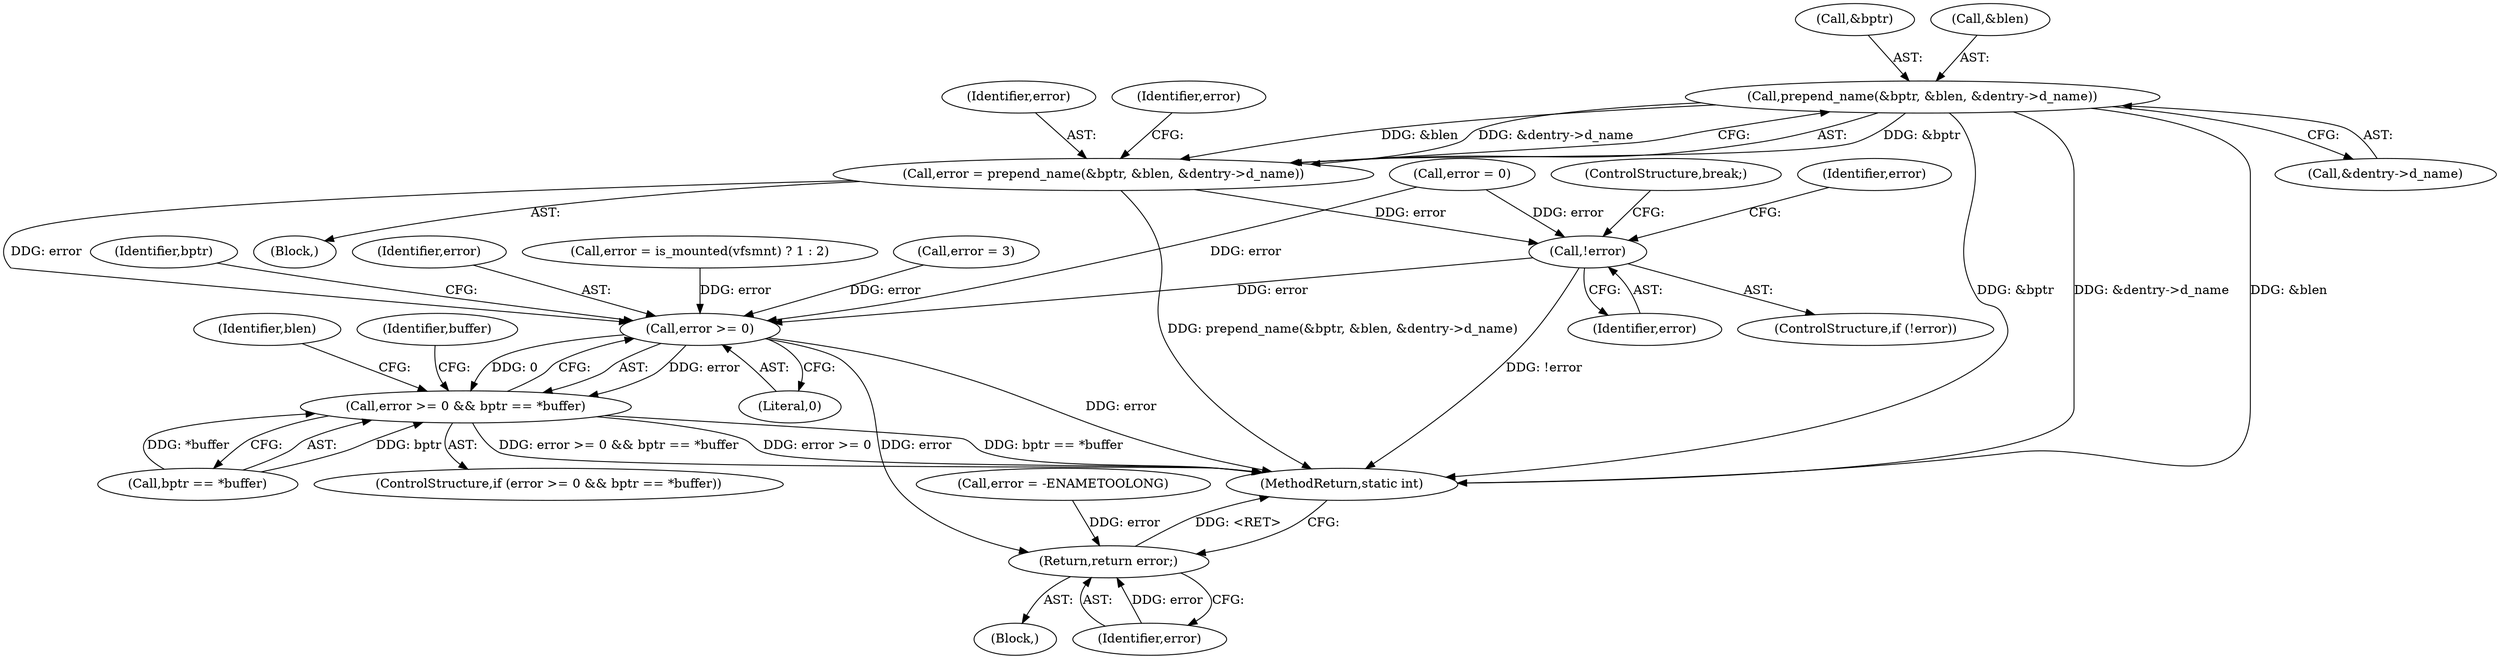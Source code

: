 digraph "0_linux_cde93be45a8a90d8c264c776fab63487b5038a65@pointer" {
"1000255" [label="(Call,prepend_name(&bptr, &blen, &dentry->d_name))"];
"1000253" [label="(Call,error = prepend_name(&bptr, &blen, &dentry->d_name))"];
"1000236" [label="(Call,!error)"];
"1000312" [label="(Call,error >= 0)"];
"1000311" [label="(Call,error >= 0 && bptr == *buffer)"];
"1000343" [label="(Return,return error;)"];
"1000142" [label="(Call,error = 0)"];
"1000260" [label="(Call,&dentry->d_name)"];
"1000254" [label="(Identifier,error)"];
"1000316" [label="(Identifier,bptr)"];
"1000315" [label="(Call,bptr == *buffer)"];
"1000245" [label="(ControlStructure,break;)"];
"1000176" [label="(Block,)"];
"1000256" [label="(Call,&bptr)"];
"1000253" [label="(Call,error = prepend_name(&bptr, &blen, &dentry->d_name))"];
"1000325" [label="(Call,error = -ENAMETOOLONG)"];
"1000236" [label="(Call,!error)"];
"1000345" [label="(MethodReturn,static int)"];
"1000311" [label="(Call,error >= 0 && bptr == *buffer)"];
"1000237" [label="(Identifier,error)"];
"1000323" [label="(Identifier,blen)"];
"1000239" [label="(Identifier,error)"];
"1000265" [label="(Identifier,error)"];
"1000235" [label="(ControlStructure,if (!error))"];
"1000313" [label="(Identifier,error)"];
"1000337" [label="(Identifier,buffer)"];
"1000107" [label="(Block,)"];
"1000238" [label="(Call,error = is_mounted(vfsmnt) ? 1 : 2)"];
"1000258" [label="(Call,&blen)"];
"1000310" [label="(ControlStructure,if (error >= 0 && bptr == *buffer))"];
"1000255" [label="(Call,prepend_name(&bptr, &blen, &dentry->d_name))"];
"1000343" [label="(Return,return error;)"];
"1000210" [label="(Call,error = 3)"];
"1000314" [label="(Literal,0)"];
"1000312" [label="(Call,error >= 0)"];
"1000344" [label="(Identifier,error)"];
"1000255" -> "1000253"  [label="AST: "];
"1000255" -> "1000260"  [label="CFG: "];
"1000256" -> "1000255"  [label="AST: "];
"1000258" -> "1000255"  [label="AST: "];
"1000260" -> "1000255"  [label="AST: "];
"1000253" -> "1000255"  [label="CFG: "];
"1000255" -> "1000345"  [label="DDG: &bptr"];
"1000255" -> "1000345"  [label="DDG: &dentry->d_name"];
"1000255" -> "1000345"  [label="DDG: &blen"];
"1000255" -> "1000253"  [label="DDG: &bptr"];
"1000255" -> "1000253"  [label="DDG: &blen"];
"1000255" -> "1000253"  [label="DDG: &dentry->d_name"];
"1000253" -> "1000176"  [label="AST: "];
"1000254" -> "1000253"  [label="AST: "];
"1000265" -> "1000253"  [label="CFG: "];
"1000253" -> "1000345"  [label="DDG: prepend_name(&bptr, &blen, &dentry->d_name)"];
"1000253" -> "1000236"  [label="DDG: error"];
"1000253" -> "1000312"  [label="DDG: error"];
"1000236" -> "1000235"  [label="AST: "];
"1000236" -> "1000237"  [label="CFG: "];
"1000237" -> "1000236"  [label="AST: "];
"1000239" -> "1000236"  [label="CFG: "];
"1000245" -> "1000236"  [label="CFG: "];
"1000236" -> "1000345"  [label="DDG: !error"];
"1000142" -> "1000236"  [label="DDG: error"];
"1000236" -> "1000312"  [label="DDG: error"];
"1000312" -> "1000311"  [label="AST: "];
"1000312" -> "1000314"  [label="CFG: "];
"1000313" -> "1000312"  [label="AST: "];
"1000314" -> "1000312"  [label="AST: "];
"1000316" -> "1000312"  [label="CFG: "];
"1000311" -> "1000312"  [label="CFG: "];
"1000312" -> "1000345"  [label="DDG: error"];
"1000312" -> "1000311"  [label="DDG: error"];
"1000312" -> "1000311"  [label="DDG: 0"];
"1000238" -> "1000312"  [label="DDG: error"];
"1000210" -> "1000312"  [label="DDG: error"];
"1000142" -> "1000312"  [label="DDG: error"];
"1000312" -> "1000343"  [label="DDG: error"];
"1000311" -> "1000310"  [label="AST: "];
"1000311" -> "1000315"  [label="CFG: "];
"1000315" -> "1000311"  [label="AST: "];
"1000323" -> "1000311"  [label="CFG: "];
"1000337" -> "1000311"  [label="CFG: "];
"1000311" -> "1000345"  [label="DDG: error >= 0"];
"1000311" -> "1000345"  [label="DDG: bptr == *buffer"];
"1000311" -> "1000345"  [label="DDG: error >= 0 && bptr == *buffer"];
"1000315" -> "1000311"  [label="DDG: bptr"];
"1000315" -> "1000311"  [label="DDG: *buffer"];
"1000343" -> "1000107"  [label="AST: "];
"1000343" -> "1000344"  [label="CFG: "];
"1000344" -> "1000343"  [label="AST: "];
"1000345" -> "1000343"  [label="CFG: "];
"1000343" -> "1000345"  [label="DDG: <RET>"];
"1000344" -> "1000343"  [label="DDG: error"];
"1000325" -> "1000343"  [label="DDG: error"];
}
